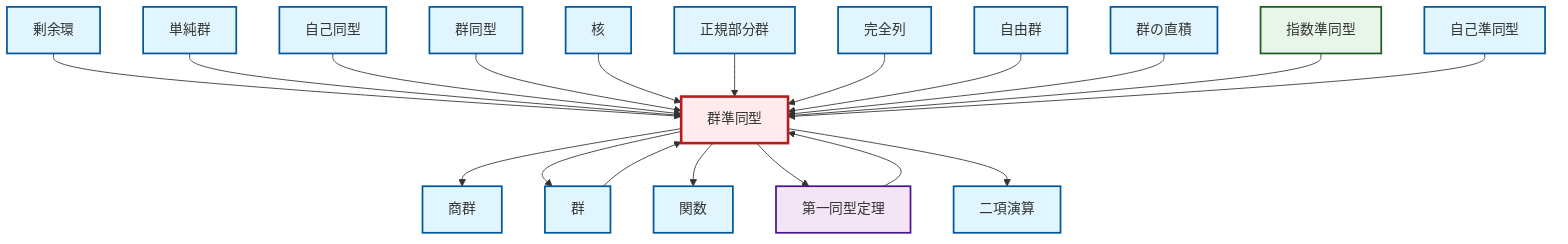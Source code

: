 graph TD
    classDef definition fill:#e1f5fe,stroke:#01579b,stroke-width:2px
    classDef theorem fill:#f3e5f5,stroke:#4a148c,stroke-width:2px
    classDef axiom fill:#fff3e0,stroke:#e65100,stroke-width:2px
    classDef example fill:#e8f5e9,stroke:#1b5e20,stroke-width:2px
    classDef current fill:#ffebee,stroke:#b71c1c,stroke-width:3px
    def-homomorphism["群準同型"]:::definition
    def-kernel["核"]:::definition
    def-quotient-ring["剰余環"]:::definition
    ex-exponential-homomorphism["指数準同型"]:::example
    def-isomorphism["群同型"]:::definition
    def-function["関数"]:::definition
    def-endomorphism["自己準同型"]:::definition
    def-free-group["自由群"]:::definition
    def-exact-sequence["完全列"]:::definition
    def-direct-product["群の直積"]:::definition
    thm-first-isomorphism["第一同型定理"]:::theorem
    def-automorphism["自己同型"]:::definition
    def-normal-subgroup["正規部分群"]:::definition
    def-group["群"]:::definition
    def-quotient-group["商群"]:::definition
    def-binary-operation["二項演算"]:::definition
    def-simple-group["単純群"]:::definition
    def-quotient-ring --> def-homomorphism
    def-simple-group --> def-homomorphism
    def-automorphism --> def-homomorphism
    def-isomorphism --> def-homomorphism
    def-homomorphism --> def-quotient-group
    def-kernel --> def-homomorphism
    def-group --> def-homomorphism
    def-normal-subgroup --> def-homomorphism
    def-homomorphism --> def-group
    def-exact-sequence --> def-homomorphism
    thm-first-isomorphism --> def-homomorphism
    def-free-group --> def-homomorphism
    def-homomorphism --> def-function
    def-homomorphism --> thm-first-isomorphism
    def-homomorphism --> def-binary-operation
    def-direct-product --> def-homomorphism
    ex-exponential-homomorphism --> def-homomorphism
    def-endomorphism --> def-homomorphism
    class def-homomorphism current